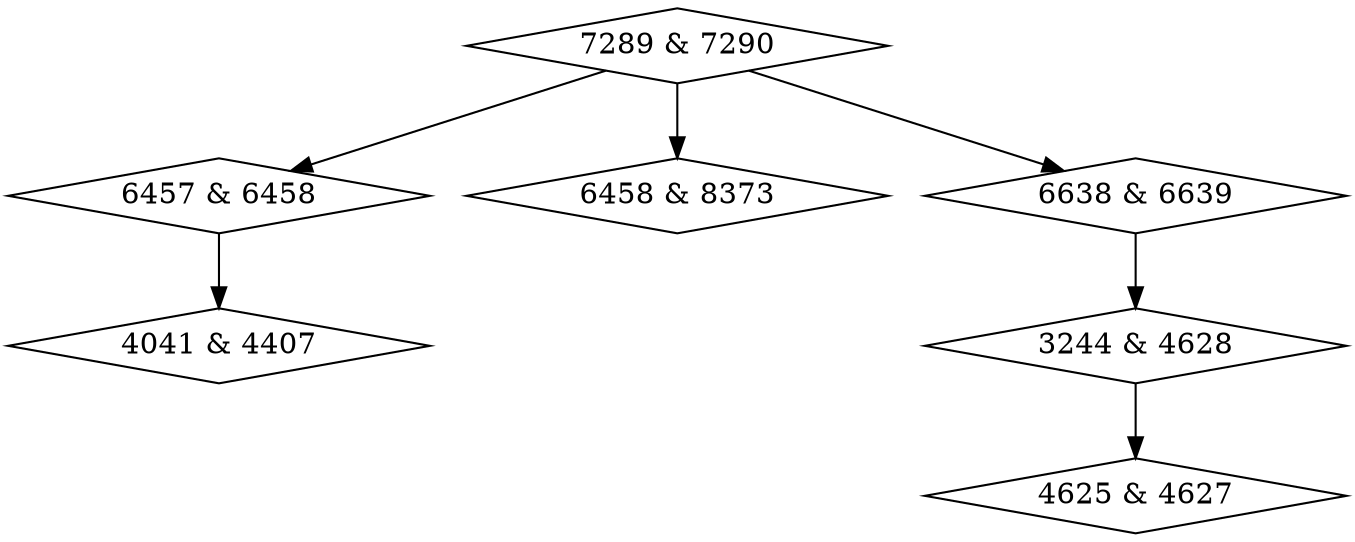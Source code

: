 digraph {
0 [label = "3244 & 4628", shape = diamond];
1 [label = "4041 & 4407", shape = diamond];
2 [label = "4625 & 4627", shape = diamond];
3 [label = "6457 & 6458", shape = diamond];
4 [label = "6458 & 8373", shape = diamond];
5 [label = "6638 & 6639", shape = diamond];
6 [label = "7289 & 7290", shape = diamond];
0->2;
3->1;
5->0;
6->3;
6->4;
6->5;
}
